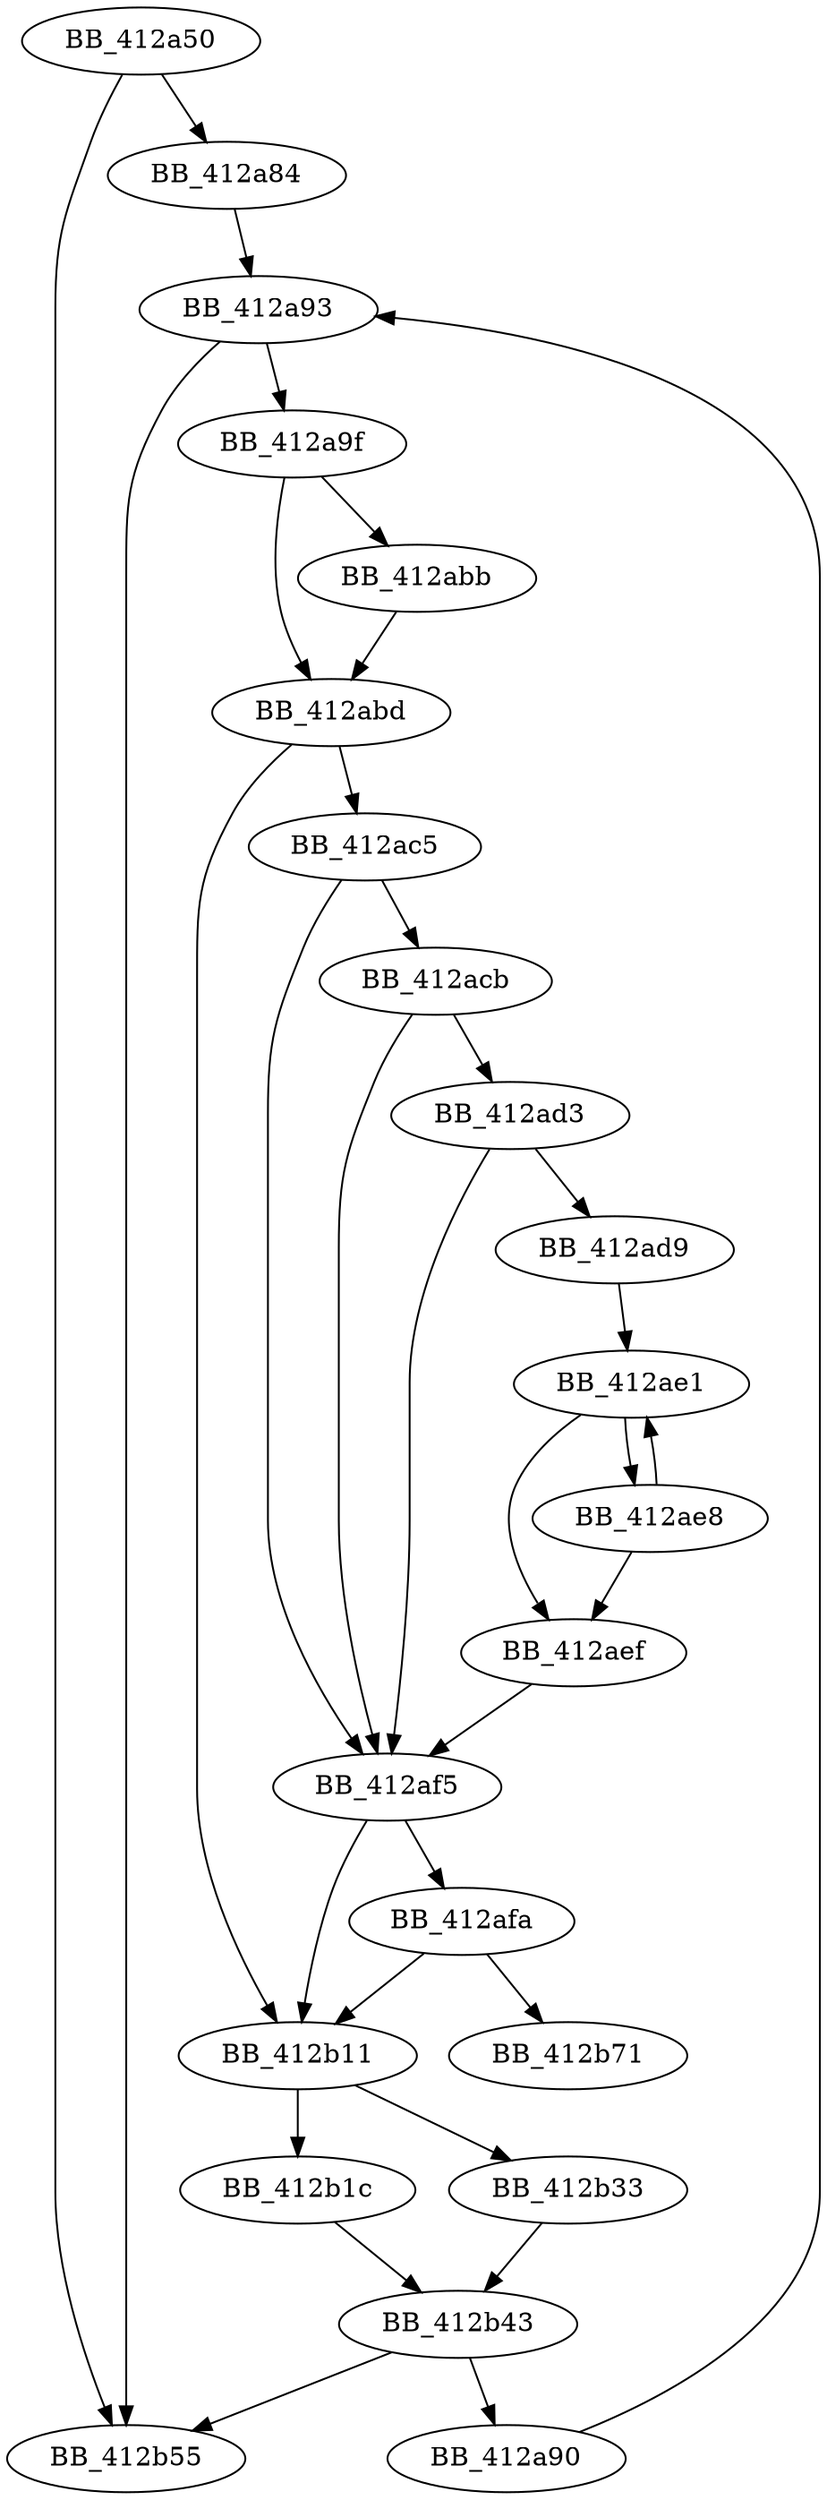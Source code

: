 DiGraph sub_412A50{
BB_412a50->BB_412a84
BB_412a50->BB_412b55
BB_412a84->BB_412a93
BB_412a90->BB_412a93
BB_412a93->BB_412a9f
BB_412a93->BB_412b55
BB_412a9f->BB_412abb
BB_412a9f->BB_412abd
BB_412abb->BB_412abd
BB_412abd->BB_412ac5
BB_412abd->BB_412b11
BB_412ac5->BB_412acb
BB_412ac5->BB_412af5
BB_412acb->BB_412ad3
BB_412acb->BB_412af5
BB_412ad3->BB_412ad9
BB_412ad3->BB_412af5
BB_412ad9->BB_412ae1
BB_412ae1->BB_412ae8
BB_412ae1->BB_412aef
BB_412ae8->BB_412ae1
BB_412ae8->BB_412aef
BB_412aef->BB_412af5
BB_412af5->BB_412afa
BB_412af5->BB_412b11
BB_412afa->BB_412b11
BB_412afa->BB_412b71
BB_412b11->BB_412b1c
BB_412b11->BB_412b33
BB_412b1c->BB_412b43
BB_412b33->BB_412b43
BB_412b43->BB_412a90
BB_412b43->BB_412b55
}

